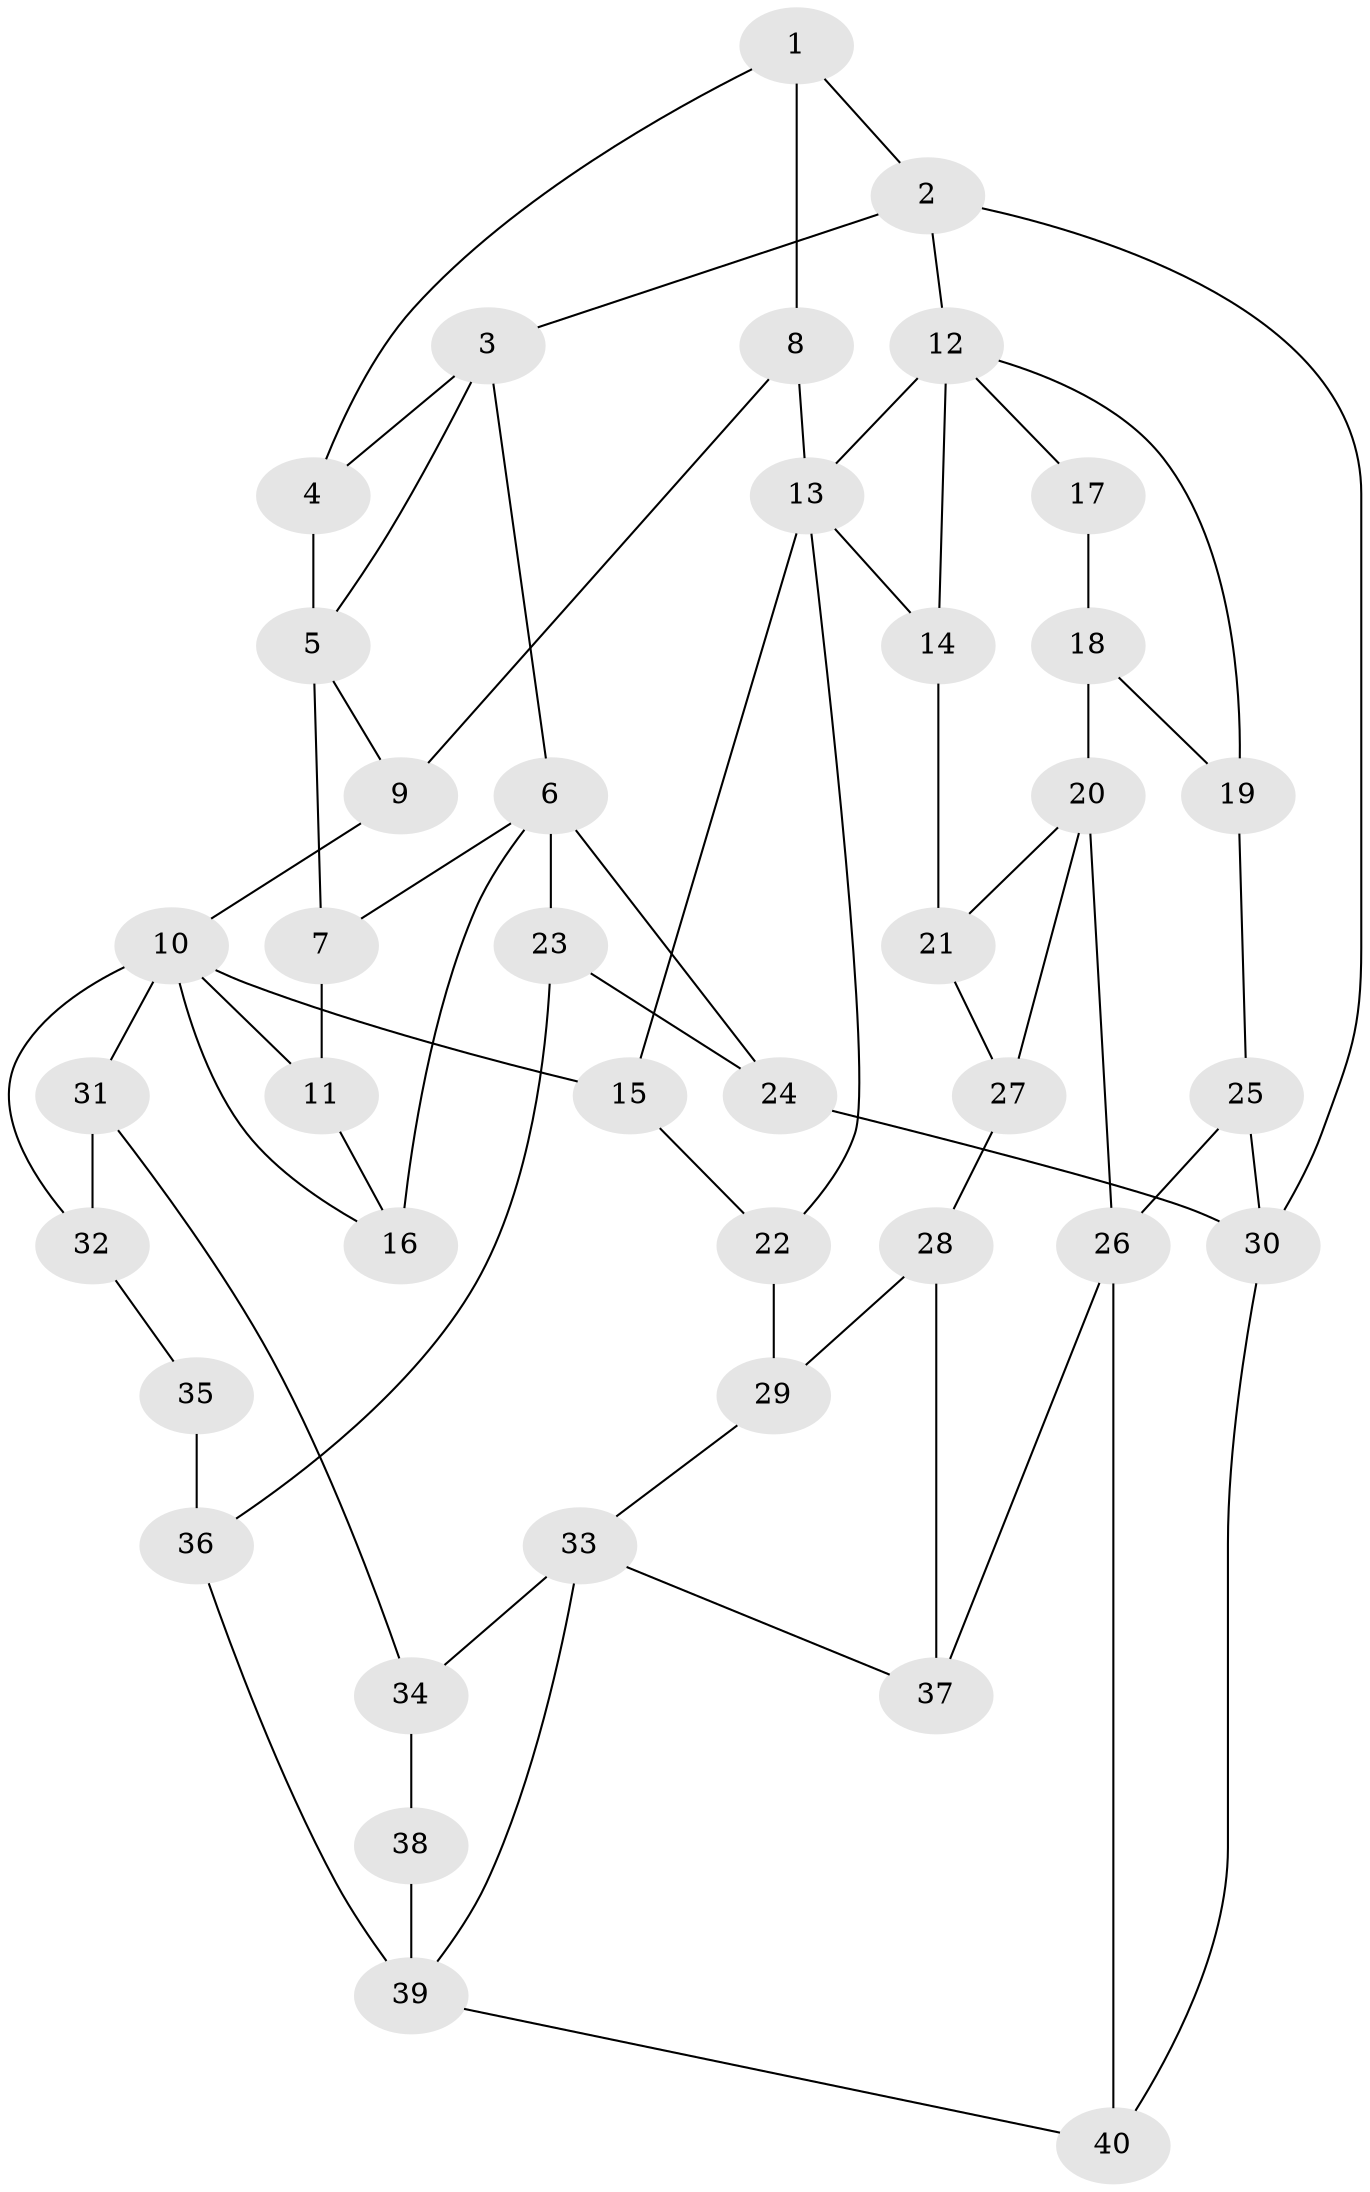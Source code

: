// original degree distribution, {3: 0.02531645569620253, 4: 0.25316455696202533, 6: 0.21518987341772153, 5: 0.5063291139240507}
// Generated by graph-tools (version 1.1) at 2025/38/03/09/25 02:38:50]
// undirected, 40 vertices, 67 edges
graph export_dot {
graph [start="1"]
  node [color=gray90,style=filled];
  1;
  2;
  3;
  4;
  5;
  6;
  7;
  8;
  9;
  10;
  11;
  12;
  13;
  14;
  15;
  16;
  17;
  18;
  19;
  20;
  21;
  22;
  23;
  24;
  25;
  26;
  27;
  28;
  29;
  30;
  31;
  32;
  33;
  34;
  35;
  36;
  37;
  38;
  39;
  40;
  1 -- 2 [weight=1.0];
  1 -- 4 [weight=1.0];
  1 -- 8 [weight=2.0];
  2 -- 3 [weight=1.0];
  2 -- 12 [weight=1.0];
  2 -- 30 [weight=1.0];
  3 -- 4 [weight=1.0];
  3 -- 5 [weight=1.0];
  3 -- 6 [weight=1.0];
  4 -- 5 [weight=1.0];
  5 -- 7 [weight=2.0];
  5 -- 9 [weight=1.0];
  6 -- 7 [weight=2.0];
  6 -- 16 [weight=1.0];
  6 -- 23 [weight=1.0];
  6 -- 24 [weight=1.0];
  7 -- 11 [weight=2.0];
  8 -- 9 [weight=1.0];
  8 -- 13 [weight=2.0];
  9 -- 10 [weight=1.0];
  10 -- 11 [weight=1.0];
  10 -- 15 [weight=1.0];
  10 -- 16 [weight=1.0];
  10 -- 31 [weight=1.0];
  10 -- 32 [weight=1.0];
  11 -- 16 [weight=1.0];
  12 -- 13 [weight=1.0];
  12 -- 14 [weight=1.0];
  12 -- 17 [weight=1.0];
  12 -- 19 [weight=1.0];
  13 -- 14 [weight=1.0];
  13 -- 15 [weight=1.0];
  13 -- 22 [weight=1.0];
  14 -- 21 [weight=1.0];
  15 -- 22 [weight=1.0];
  17 -- 18 [weight=2.0];
  18 -- 19 [weight=1.0];
  18 -- 20 [weight=2.0];
  19 -- 25 [weight=1.0];
  20 -- 21 [weight=1.0];
  20 -- 26 [weight=2.0];
  20 -- 27 [weight=1.0];
  21 -- 27 [weight=1.0];
  22 -- 29 [weight=1.0];
  23 -- 24 [weight=2.0];
  23 -- 36 [weight=2.0];
  24 -- 30 [weight=1.0];
  25 -- 26 [weight=1.0];
  25 -- 30 [weight=1.0];
  26 -- 37 [weight=1.0];
  26 -- 40 [weight=1.0];
  27 -- 28 [weight=1.0];
  28 -- 29 [weight=1.0];
  28 -- 37 [weight=1.0];
  29 -- 33 [weight=1.0];
  30 -- 40 [weight=1.0];
  31 -- 32 [weight=1.0];
  31 -- 34 [weight=1.0];
  32 -- 35 [weight=1.0];
  33 -- 34 [weight=1.0];
  33 -- 37 [weight=1.0];
  33 -- 39 [weight=1.0];
  34 -- 38 [weight=1.0];
  35 -- 36 [weight=2.0];
  36 -- 39 [weight=2.0];
  38 -- 39 [weight=2.0];
  39 -- 40 [weight=1.0];
}
